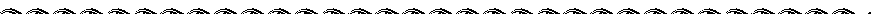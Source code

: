 \documentclass[border=5mm]{standalone}
\usepackage{luamplib}
\newcommand\fleurona{\begin{mplibcode}
beginfig(1);
    z1 = origin; z4 = 13 dir 8;
    y2 - y1 = y4 - y3 = 3(y4 - y1);
    z2 - z1 = z4 - z3 = whatever * dir 50;
    draw z1 .. controls z2 and z3 .. z4 withpen pencircle xscaled 1.8 yscaled 0.2 rotated 50;
    undraw z1 .. controls z2 and z3 .. z4 withpen pencircle xscaled 0.45 yscaled 0.05 rotated 50;
    currentpicture := currentpicture rotated -8;
    for i=1 upto 5:
    draw currentpicture shifted 1/2[lrcorner currentpicture, urcorner currentpicture] shifted 4 left;
endfor
endfig;
\end{mplibcode}}
\newcommand\fleuronb{\begin{mplibcode}
beginfig(1);
    z1 = 3/2 up;  z2 = 9 right; 
    penpos1(1/2, 30); penpos2(3/2, 5); 
    penstroke z1e {dir 30} .. {dir 5} z2e;
    z3 = (1,15/8); z4 = 12 right;
    penpos3(1/2, 30); penpos4(3/2, 6);
    penstroke z3e {dir 30} .. {dir 6} z4e;
    currentpicture := currentpicture scaled 1.414;
endfig;
\end{mplibcode}}
\begin{document}
Here is a \fleurona\ and a \fleuronb.
\end{document}
